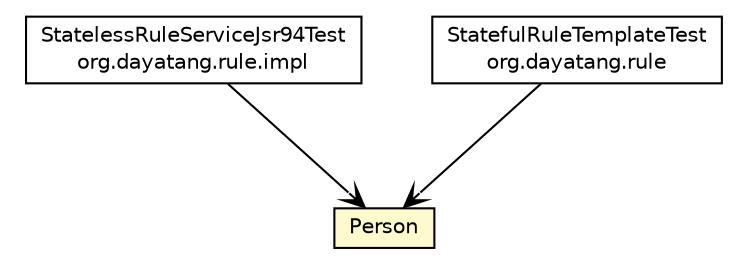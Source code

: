 #!/usr/local/bin/dot
#
# Class diagram 
# Generated by UMLGraph version R5_6_6-8-g8d7759 (http://www.umlgraph.org/)
#

digraph G {
	edge [fontname="Helvetica",fontsize=10,labelfontname="Helvetica",labelfontsize=10];
	node [fontname="Helvetica",fontsize=10,shape=plaintext];
	nodesep=0.25;
	ranksep=0.5;
	// org.dayatang.rule.examples.Person
	c116 [label=<<table title="org.dayatang.rule.examples.Person" border="0" cellborder="1" cellspacing="0" cellpadding="2" port="p" bgcolor="lemonChiffon" href="./Person.html">
		<tr><td><table border="0" cellspacing="0" cellpadding="1">
<tr><td align="center" balign="center"> Person </td></tr>
		</table></td></tr>
		</table>>, URL="./Person.html", fontname="Helvetica", fontcolor="black", fontsize=10.0];
	// org.dayatang.rule.impl.StatelessRuleServiceJsr94Test
	c121 [label=<<table title="org.dayatang.rule.impl.StatelessRuleServiceJsr94Test" border="0" cellborder="1" cellspacing="0" cellpadding="2" port="p" href="../impl/StatelessRuleServiceJsr94Test.html">
		<tr><td><table border="0" cellspacing="0" cellpadding="1">
<tr><td align="center" balign="center"> StatelessRuleServiceJsr94Test </td></tr>
<tr><td align="center" balign="center"> org.dayatang.rule.impl </td></tr>
		</table></td></tr>
		</table>>, URL="../impl/StatelessRuleServiceJsr94Test.html", fontname="Helvetica", fontcolor="black", fontsize=10.0];
	// org.dayatang.rule.StatefulRuleTemplateTest
	c122 [label=<<table title="org.dayatang.rule.StatefulRuleTemplateTest" border="0" cellborder="1" cellspacing="0" cellpadding="2" port="p" href="../StatefulRuleTemplateTest.html">
		<tr><td><table border="0" cellspacing="0" cellpadding="1">
<tr><td align="center" balign="center"> StatefulRuleTemplateTest </td></tr>
<tr><td align="center" balign="center"> org.dayatang.rule </td></tr>
		</table></td></tr>
		</table>>, URL="../StatefulRuleTemplateTest.html", fontname="Helvetica", fontcolor="black", fontsize=10.0];
	// org.dayatang.rule.impl.StatelessRuleServiceJsr94Test NAVASSOC org.dayatang.rule.examples.Person
	c121:p -> c116:p [taillabel="", label=" "headlabel="", fontname="Helvetica", fontcolor="black", fontsize=10.0, color="black", arrowhead=open];
	// org.dayatang.rule.StatefulRuleTemplateTest NAVASSOC org.dayatang.rule.examples.Person
	c122:p -> c116:p [taillabel="", label=" "headlabel="", fontname="Helvetica", fontcolor="black", fontsize=10.0, color="black", arrowhead=open];
}

